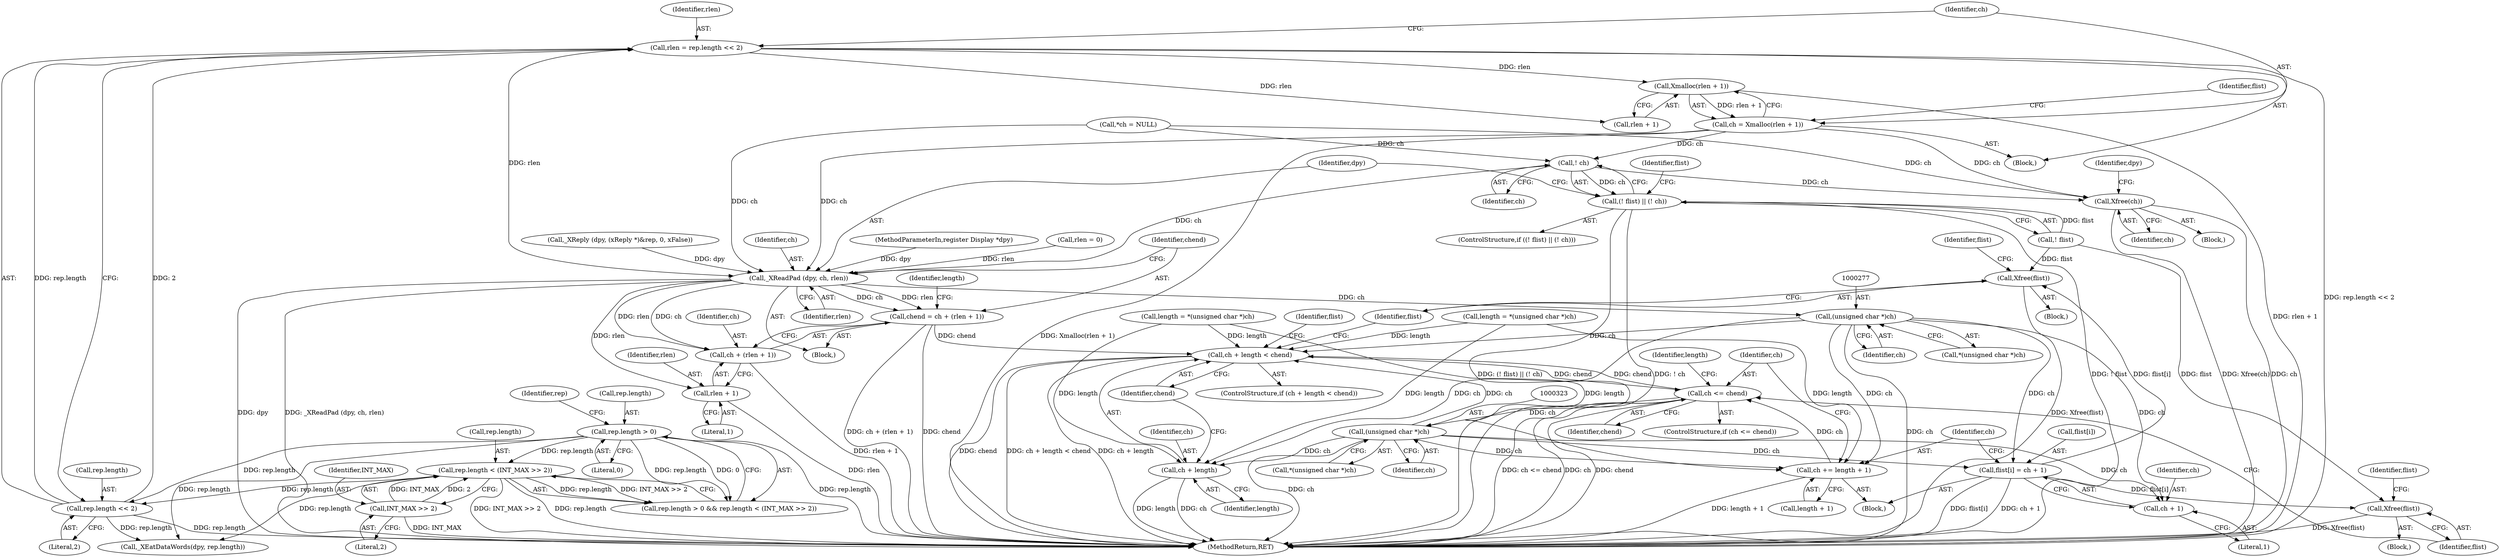 digraph "0_libx11_8c29f1607a31dac0911e45a0dd3d74173822b3c9@API" {
"1000231" [label="(Call,Xmalloc(rlen + 1))"];
"1000222" [label="(Call,rlen = rep.length << 2)"];
"1000224" [label="(Call,rep.length << 2)"];
"1000209" [label="(Call,rep.length > 0)"];
"1000214" [label="(Call,rep.length < (INT_MAX >> 2))"];
"1000218" [label="(Call,INT_MAX >> 2)"];
"1000229" [label="(Call,ch = Xmalloc(rlen + 1))"];
"1000239" [label="(Call,! ch)"];
"1000236" [label="(Call,(! flist) || (! ch))"];
"1000244" [label="(Call,Xfree(ch))"];
"1000262" [label="(Call,_XReadPad (dpy, ch, rlen))"];
"1000266" [label="(Call,chend = ch + (rlen + 1))"];
"1000296" [label="(Call,ch + length < chend)"];
"1000315" [label="(Call,ch <= chend)"];
"1000322" [label="(Call,(unsigned char *)ch)"];
"1000297" [label="(Call,ch + length)"];
"1000302" [label="(Call,flist[i] = ch + 1)"];
"1000333" [label="(Call,Xfree(flist))"];
"1000344" [label="(Call,Xfree(flist))"];
"1000306" [label="(Call,ch + 1)"];
"1000309" [label="(Call,ch += length + 1)"];
"1000268" [label="(Call,ch + (rlen + 1))"];
"1000270" [label="(Call,rlen + 1)"];
"1000276" [label="(Call,(unsigned char *)ch)"];
"1000333" [label="(Call,Xfree(flist))"];
"1000315" [label="(Call,ch <= chend)"];
"1000316" [label="(Identifier,ch)"];
"1000110" [label="(MethodParameterIn,register Display *dpy)"];
"1000345" [label="(Identifier,flist)"];
"1000320" [label="(Identifier,length)"];
"1000218" [label="(Call,INT_MAX >> 2)"];
"1000307" [label="(Identifier,ch)"];
"1000317" [label="(Identifier,chend)"];
"1000219" [label="(Identifier,INT_MAX)"];
"1000240" [label="(Identifier,ch)"];
"1000334" [label="(Identifier,flist)"];
"1000276" [label="(Call,(unsigned char *)ch)"];
"1000272" [label="(Literal,1)"];
"1000295" [label="(ControlStructure,if (ch + length < chend))"];
"1000273" [label="(Call,length = *(unsigned char *)ch)"];
"1000300" [label="(Identifier,chend)"];
"1000336" [label="(Identifier,flist)"];
"1000321" [label="(Call,*(unsigned char *)ch)"];
"1000236" [label="(Call,(! flist) || (! ch))"];
"1000296" [label="(Call,ch + length < chend)"];
"1000225" [label="(Call,rep.length)"];
"1000299" [label="(Identifier,length)"];
"1000267" [label="(Identifier,chend)"];
"1000232" [label="(Call,rlen + 1)"];
"1000238" [label="(Identifier,flist)"];
"1000222" [label="(Call,rlen = rep.length << 2)"];
"1000221" [label="(Block,)"];
"1000370" [label="(MethodReturn,RET)"];
"1000314" [label="(ControlStructure,if (ch <= chend))"];
"1000197" [label="(Block,)"];
"1000344" [label="(Call,Xfree(flist))"];
"1000268" [label="(Call,ch + (rlen + 1))"];
"1000306" [label="(Call,ch + 1)"];
"1000274" [label="(Identifier,length)"];
"1000301" [label="(Block,)"];
"1000322" [label="(Call,(unsigned char *)ch)"];
"1000298" [label="(Identifier,ch)"];
"1000237" [label="(Call,! flist)"];
"1000241" [label="(Block,)"];
"1000209" [label="(Call,rep.length > 0)"];
"1000265" [label="(Identifier,rlen)"];
"1000235" [label="(ControlStructure,if ((! flist) || (! ch)))"];
"1000262" [label="(Call,_XReadPad (dpy, ch, rlen))"];
"1000244" [label="(Call,Xfree(ch))"];
"1000243" [label="(Identifier,flist)"];
"1000173" [label="(Call,_XReply (dpy, (xReply *)&rep, 0, xFalse))"];
"1000215" [label="(Call,rep.length)"];
"1000319" [label="(Call,length = *(unsigned char *)ch)"];
"1000231" [label="(Call,Xmalloc(rlen + 1))"];
"1000343" [label="(Block,)"];
"1000230" [label="(Identifier,ch)"];
"1000347" [label="(Identifier,flist)"];
"1000210" [label="(Call,rep.length)"];
"1000297" [label="(Call,ch + length)"];
"1000214" [label="(Call,rep.length < (INT_MAX >> 2))"];
"1000220" [label="(Literal,2)"];
"1000269" [label="(Identifier,ch)"];
"1000228" [label="(Literal,2)"];
"1000246" [label="(Call,_XEatDataWords(dpy, rep.length))"];
"1000309" [label="(Call,ch += length + 1)"];
"1000245" [label="(Identifier,ch)"];
"1000208" [label="(Call,rep.length > 0 && rep.length < (INT_MAX >> 2))"];
"1000275" [label="(Call,*(unsigned char *)ch)"];
"1000229" [label="(Call,ch = Xmalloc(rlen + 1))"];
"1000278" [label="(Identifier,ch)"];
"1000216" [label="(Identifier,rep)"];
"1000302" [label="(Call,flist[i] = ch + 1)"];
"1000224" [label="(Call,rep.length << 2)"];
"1000271" [label="(Identifier,rlen)"];
"1000311" [label="(Call,length + 1)"];
"1000270" [label="(Call,rlen + 1)"];
"1000239" [label="(Call,! ch)"];
"1000213" [label="(Literal,0)"];
"1000324" [label="(Identifier,ch)"];
"1000308" [label="(Literal,1)"];
"1000264" [label="(Identifier,ch)"];
"1000310" [label="(Identifier,ch)"];
"1000332" [label="(Block,)"];
"1000303" [label="(Call,flist[i])"];
"1000304" [label="(Identifier,flist)"];
"1000247" [label="(Identifier,dpy)"];
"1000266" [label="(Call,chend = ch + (rlen + 1))"];
"1000123" [label="(Call,*ch = NULL)"];
"1000263" [label="(Identifier,dpy)"];
"1000223" [label="(Identifier,rlen)"];
"1000134" [label="(Call,rlen = 0)"];
"1000231" -> "1000229"  [label="AST: "];
"1000231" -> "1000232"  [label="CFG: "];
"1000232" -> "1000231"  [label="AST: "];
"1000229" -> "1000231"  [label="CFG: "];
"1000231" -> "1000370"  [label="DDG: rlen + 1"];
"1000231" -> "1000229"  [label="DDG: rlen + 1"];
"1000222" -> "1000231"  [label="DDG: rlen"];
"1000222" -> "1000221"  [label="AST: "];
"1000222" -> "1000224"  [label="CFG: "];
"1000223" -> "1000222"  [label="AST: "];
"1000224" -> "1000222"  [label="AST: "];
"1000230" -> "1000222"  [label="CFG: "];
"1000222" -> "1000370"  [label="DDG: rep.length << 2"];
"1000224" -> "1000222"  [label="DDG: rep.length"];
"1000224" -> "1000222"  [label="DDG: 2"];
"1000222" -> "1000232"  [label="DDG: rlen"];
"1000222" -> "1000262"  [label="DDG: rlen"];
"1000224" -> "1000228"  [label="CFG: "];
"1000225" -> "1000224"  [label="AST: "];
"1000228" -> "1000224"  [label="AST: "];
"1000224" -> "1000370"  [label="DDG: rep.length"];
"1000209" -> "1000224"  [label="DDG: rep.length"];
"1000214" -> "1000224"  [label="DDG: rep.length"];
"1000224" -> "1000246"  [label="DDG: rep.length"];
"1000209" -> "1000208"  [label="AST: "];
"1000209" -> "1000213"  [label="CFG: "];
"1000210" -> "1000209"  [label="AST: "];
"1000213" -> "1000209"  [label="AST: "];
"1000216" -> "1000209"  [label="CFG: "];
"1000208" -> "1000209"  [label="CFG: "];
"1000209" -> "1000370"  [label="DDG: rep.length"];
"1000209" -> "1000208"  [label="DDG: rep.length"];
"1000209" -> "1000208"  [label="DDG: 0"];
"1000209" -> "1000214"  [label="DDG: rep.length"];
"1000209" -> "1000246"  [label="DDG: rep.length"];
"1000214" -> "1000208"  [label="AST: "];
"1000214" -> "1000218"  [label="CFG: "];
"1000215" -> "1000214"  [label="AST: "];
"1000218" -> "1000214"  [label="AST: "];
"1000208" -> "1000214"  [label="CFG: "];
"1000214" -> "1000370"  [label="DDG: INT_MAX >> 2"];
"1000214" -> "1000370"  [label="DDG: rep.length"];
"1000214" -> "1000208"  [label="DDG: rep.length"];
"1000214" -> "1000208"  [label="DDG: INT_MAX >> 2"];
"1000218" -> "1000214"  [label="DDG: INT_MAX"];
"1000218" -> "1000214"  [label="DDG: 2"];
"1000214" -> "1000246"  [label="DDG: rep.length"];
"1000218" -> "1000220"  [label="CFG: "];
"1000219" -> "1000218"  [label="AST: "];
"1000220" -> "1000218"  [label="AST: "];
"1000218" -> "1000370"  [label="DDG: INT_MAX"];
"1000229" -> "1000221"  [label="AST: "];
"1000230" -> "1000229"  [label="AST: "];
"1000238" -> "1000229"  [label="CFG: "];
"1000229" -> "1000370"  [label="DDG: Xmalloc(rlen + 1)"];
"1000229" -> "1000239"  [label="DDG: ch"];
"1000229" -> "1000244"  [label="DDG: ch"];
"1000229" -> "1000262"  [label="DDG: ch"];
"1000239" -> "1000236"  [label="AST: "];
"1000239" -> "1000240"  [label="CFG: "];
"1000240" -> "1000239"  [label="AST: "];
"1000236" -> "1000239"  [label="CFG: "];
"1000239" -> "1000236"  [label="DDG: ch"];
"1000123" -> "1000239"  [label="DDG: ch"];
"1000239" -> "1000244"  [label="DDG: ch"];
"1000239" -> "1000262"  [label="DDG: ch"];
"1000236" -> "1000235"  [label="AST: "];
"1000236" -> "1000237"  [label="CFG: "];
"1000237" -> "1000236"  [label="AST: "];
"1000243" -> "1000236"  [label="CFG: "];
"1000263" -> "1000236"  [label="CFG: "];
"1000236" -> "1000370"  [label="DDG: ! flist"];
"1000236" -> "1000370"  [label="DDG: (! flist) || (! ch)"];
"1000236" -> "1000370"  [label="DDG: ! ch"];
"1000237" -> "1000236"  [label="DDG: flist"];
"1000244" -> "1000241"  [label="AST: "];
"1000244" -> "1000245"  [label="CFG: "];
"1000245" -> "1000244"  [label="AST: "];
"1000247" -> "1000244"  [label="CFG: "];
"1000244" -> "1000370"  [label="DDG: Xfree(ch)"];
"1000244" -> "1000370"  [label="DDG: ch"];
"1000123" -> "1000244"  [label="DDG: ch"];
"1000262" -> "1000197"  [label="AST: "];
"1000262" -> "1000265"  [label="CFG: "];
"1000263" -> "1000262"  [label="AST: "];
"1000264" -> "1000262"  [label="AST: "];
"1000265" -> "1000262"  [label="AST: "];
"1000267" -> "1000262"  [label="CFG: "];
"1000262" -> "1000370"  [label="DDG: dpy"];
"1000262" -> "1000370"  [label="DDG: _XReadPad (dpy, ch, rlen)"];
"1000173" -> "1000262"  [label="DDG: dpy"];
"1000110" -> "1000262"  [label="DDG: dpy"];
"1000123" -> "1000262"  [label="DDG: ch"];
"1000134" -> "1000262"  [label="DDG: rlen"];
"1000262" -> "1000266"  [label="DDG: ch"];
"1000262" -> "1000266"  [label="DDG: rlen"];
"1000262" -> "1000268"  [label="DDG: ch"];
"1000262" -> "1000268"  [label="DDG: rlen"];
"1000262" -> "1000270"  [label="DDG: rlen"];
"1000262" -> "1000276"  [label="DDG: ch"];
"1000266" -> "1000197"  [label="AST: "];
"1000266" -> "1000268"  [label="CFG: "];
"1000267" -> "1000266"  [label="AST: "];
"1000268" -> "1000266"  [label="AST: "];
"1000274" -> "1000266"  [label="CFG: "];
"1000266" -> "1000370"  [label="DDG: ch + (rlen + 1)"];
"1000266" -> "1000370"  [label="DDG: chend"];
"1000266" -> "1000296"  [label="DDG: chend"];
"1000296" -> "1000295"  [label="AST: "];
"1000296" -> "1000300"  [label="CFG: "];
"1000297" -> "1000296"  [label="AST: "];
"1000300" -> "1000296"  [label="AST: "];
"1000304" -> "1000296"  [label="CFG: "];
"1000345" -> "1000296"  [label="CFG: "];
"1000296" -> "1000370"  [label="DDG: ch + length < chend"];
"1000296" -> "1000370"  [label="DDG: chend"];
"1000296" -> "1000370"  [label="DDG: ch + length"];
"1000276" -> "1000296"  [label="DDG: ch"];
"1000322" -> "1000296"  [label="DDG: ch"];
"1000273" -> "1000296"  [label="DDG: length"];
"1000319" -> "1000296"  [label="DDG: length"];
"1000315" -> "1000296"  [label="DDG: chend"];
"1000296" -> "1000315"  [label="DDG: chend"];
"1000315" -> "1000314"  [label="AST: "];
"1000315" -> "1000317"  [label="CFG: "];
"1000316" -> "1000315"  [label="AST: "];
"1000317" -> "1000315"  [label="AST: "];
"1000320" -> "1000315"  [label="CFG: "];
"1000334" -> "1000315"  [label="CFG: "];
"1000315" -> "1000370"  [label="DDG: ch <= chend"];
"1000315" -> "1000370"  [label="DDG: ch"];
"1000315" -> "1000370"  [label="DDG: chend"];
"1000309" -> "1000315"  [label="DDG: ch"];
"1000315" -> "1000322"  [label="DDG: ch"];
"1000322" -> "1000321"  [label="AST: "];
"1000322" -> "1000324"  [label="CFG: "];
"1000323" -> "1000322"  [label="AST: "];
"1000324" -> "1000322"  [label="AST: "];
"1000321" -> "1000322"  [label="CFG: "];
"1000322" -> "1000370"  [label="DDG: ch"];
"1000322" -> "1000297"  [label="DDG: ch"];
"1000322" -> "1000302"  [label="DDG: ch"];
"1000322" -> "1000306"  [label="DDG: ch"];
"1000322" -> "1000309"  [label="DDG: ch"];
"1000297" -> "1000299"  [label="CFG: "];
"1000298" -> "1000297"  [label="AST: "];
"1000299" -> "1000297"  [label="AST: "];
"1000300" -> "1000297"  [label="CFG: "];
"1000297" -> "1000370"  [label="DDG: ch"];
"1000297" -> "1000370"  [label="DDG: length"];
"1000276" -> "1000297"  [label="DDG: ch"];
"1000273" -> "1000297"  [label="DDG: length"];
"1000319" -> "1000297"  [label="DDG: length"];
"1000302" -> "1000301"  [label="AST: "];
"1000302" -> "1000306"  [label="CFG: "];
"1000303" -> "1000302"  [label="AST: "];
"1000306" -> "1000302"  [label="AST: "];
"1000310" -> "1000302"  [label="CFG: "];
"1000302" -> "1000370"  [label="DDG: flist[i]"];
"1000302" -> "1000370"  [label="DDG: ch + 1"];
"1000276" -> "1000302"  [label="DDG: ch"];
"1000302" -> "1000333"  [label="DDG: flist[i]"];
"1000302" -> "1000344"  [label="DDG: flist[i]"];
"1000333" -> "1000332"  [label="AST: "];
"1000333" -> "1000334"  [label="CFG: "];
"1000334" -> "1000333"  [label="AST: "];
"1000336" -> "1000333"  [label="CFG: "];
"1000333" -> "1000370"  [label="DDG: Xfree(flist)"];
"1000237" -> "1000333"  [label="DDG: flist"];
"1000344" -> "1000343"  [label="AST: "];
"1000344" -> "1000345"  [label="CFG: "];
"1000345" -> "1000344"  [label="AST: "];
"1000347" -> "1000344"  [label="CFG: "];
"1000344" -> "1000370"  [label="DDG: Xfree(flist)"];
"1000237" -> "1000344"  [label="DDG: flist"];
"1000306" -> "1000308"  [label="CFG: "];
"1000307" -> "1000306"  [label="AST: "];
"1000308" -> "1000306"  [label="AST: "];
"1000276" -> "1000306"  [label="DDG: ch"];
"1000309" -> "1000301"  [label="AST: "];
"1000309" -> "1000311"  [label="CFG: "];
"1000310" -> "1000309"  [label="AST: "];
"1000311" -> "1000309"  [label="AST: "];
"1000316" -> "1000309"  [label="CFG: "];
"1000309" -> "1000370"  [label="DDG: length + 1"];
"1000273" -> "1000309"  [label="DDG: length"];
"1000319" -> "1000309"  [label="DDG: length"];
"1000276" -> "1000309"  [label="DDG: ch"];
"1000268" -> "1000270"  [label="CFG: "];
"1000269" -> "1000268"  [label="AST: "];
"1000270" -> "1000268"  [label="AST: "];
"1000268" -> "1000370"  [label="DDG: rlen + 1"];
"1000270" -> "1000272"  [label="CFG: "];
"1000271" -> "1000270"  [label="AST: "];
"1000272" -> "1000270"  [label="AST: "];
"1000270" -> "1000370"  [label="DDG: rlen"];
"1000276" -> "1000275"  [label="AST: "];
"1000276" -> "1000278"  [label="CFG: "];
"1000277" -> "1000276"  [label="AST: "];
"1000278" -> "1000276"  [label="AST: "];
"1000275" -> "1000276"  [label="CFG: "];
"1000276" -> "1000370"  [label="DDG: ch"];
}
